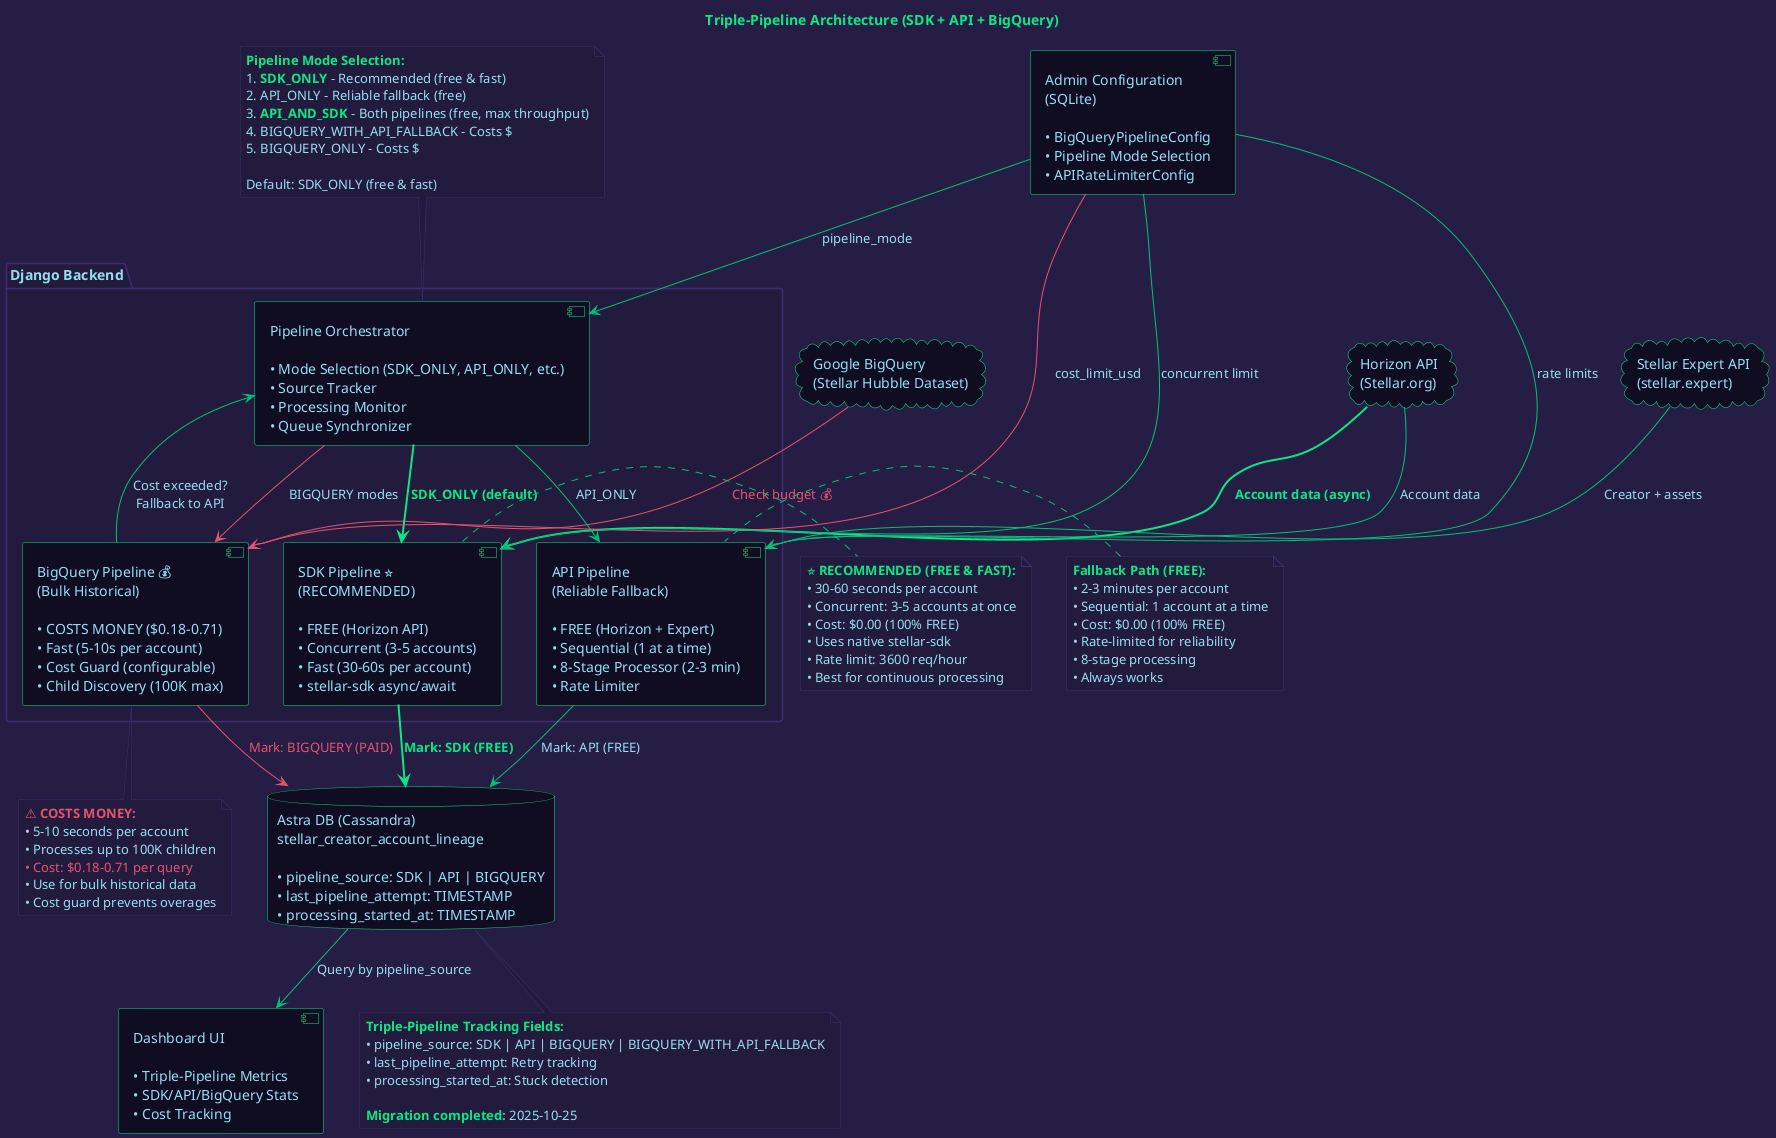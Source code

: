@startuml 09_triple_pipeline_architecture

skinparam backgroundColor #261D45
skinparam defaultFontColor #96DDF2

skinparam component {
  BackgroundColor #100D23
  BorderColor #0BE784
  FontColor #96DDF2
  ArrowColor #01C176
}

skinparam cloud {
  BackgroundColor #100D23
  BorderColor #0BE784
  FontColor #96DDF2
}

skinparam database {
  BackgroundColor #100D23
  BorderColor #0BE784
  FontColor #96DDF2
}

skinparam package {
  BackgroundColor #231B3D
  BorderColor #3f2c70
  FontColor #96DDF2
}

skinparam note {
  BackgroundColor #231B3D
  BorderColor #3f2c70
  FontColor #96DDF2
}

title <color:#0BE784>Triple-Pipeline Architecture (SDK + API + BigQuery)

' External Services
cloud "Google BigQuery\n(Stellar Hubble Dataset)" as BigQuery
cloud "Horizon API\n(Stellar.org)" as Horizon
cloud "Stellar Expert API\n(stellar.expert)" as Expert

' Django Backend Components
package "Django Backend" #231B3D {
  component "SDK Pipeline ⭐\n(RECOMMENDED)\n\n• FREE (Horizon API)\n• Concurrent (3-5 accounts)\n• Fast (30-60s per account)\n• stellar-sdk async/await" as SDKPipeline
  component "API Pipeline\n(Reliable Fallback)\n\n• FREE (Horizon + Expert)\n• Sequential (1 at a time)\n• 8-Stage Processor (2-3 min)\n• Rate Limiter" as APIPipeline
  component "BigQuery Pipeline 💰\n(Bulk Historical)\n\n• COSTS MONEY ($0.18-0.71)\n• Fast (5-10s per account)\n• Cost Guard (configurable)\n• Child Discovery (100K max)" as BQPipeline
  component "Pipeline Orchestrator\n\n• Mode Selection (SDK_ONLY, API_ONLY, etc.)\n• Source Tracker\n• Processing Monitor\n• Queue Synchronizer" as Orchestrator
}

' Database
database "Astra DB (Cassandra)\nstellar_creator_account_lineage\n\n• pipeline_source: SDK | API | BIGQUERY\n• last_pipeline_attempt: TIMESTAMP\n• processing_started_at: TIMESTAMP" as Cassandra

' Configuration
component "Admin Configuration\n(SQLite)\n\n• BigQueryPipelineConfig\n• Pipeline Mode Selection\n• APIRateLimiterConfig" as Admin

' Dashboard
component "Dashboard UI\n\n• Triple-Pipeline Metrics\n• SDK/API/BigQuery Stats\n• Cost Tracking" as Dashboard

' SDK Pipeline flow (recommended path)
Horizon -[#0BE784,bold]-> SDKPipeline : <color:#0BE784><b>Account data (async)</b>
SDKPipeline -[#0BE784,bold]-> Cassandra : <color:#0BE784><b>Mark: SDK (FREE)</b>

' API Pipeline flow (fallback path)
Horizon -[#01C176]-> APIPipeline : Account data
Expert -[#01C176]-> APIPipeline : Creator + assets
APIPipeline -[#01C176]-> Cassandra : <color:#96DDF2>Mark: API (FREE)

' BigQuery Pipeline flow (optional paid path)
BigQuery -[#E5526F]-> BQPipeline : <color:#E5526F>Check budget 💰
BQPipeline -[#E5526F]-> Cassandra : <color:#E5526F>Mark: BIGQUERY (PAID)
BQPipeline -[#01C176]-> Orchestrator : <color:#96DDF2>Cost exceeded?\n<color:#96DDF2>Fallback to API

' Orchestrator routing
Orchestrator -[#0BE784,bold]-> SDKPipeline : <color:#0BE784><b>SDK_ONLY (default)</b>
Orchestrator -[#01C176]-> APIPipeline : API_ONLY
Orchestrator -[#E5526F]-> BQPipeline : BIGQUERY modes

' Configuration flows
Admin -[#01C176]-> Orchestrator : pipeline_mode
Admin -[#E5526F]-> BQPipeline : cost_limit_usd
Admin -[#01C176]-> APIPipeline : rate limits
Admin -[#01C176]-> SDKPipeline : concurrent limit

' Dashboard display
Cassandra -[#01C176]-> Dashboard : Query by pipeline_source

' Performance annotations
note right of SDKPipeline #231B3D
  <color:#0BE784><b>⭐ RECOMMENDED (FREE & FAST):</b></color>
  <color:#96DDF2>• 30-60 seconds per account
  <color:#96DDF2>• Concurrent: 3-5 accounts at once
  <color:#96DDF2>• Cost: $0.00 (100% FREE)
  <color:#96DDF2>• Uses native stellar-sdk
  <color:#96DDF2>• Rate limit: 3600 req/hour
  <color:#96DDF2>• Best for continuous processing
end note

note left of APIPipeline #231B3D
  <color:#0BE784><b>Fallback Path (FREE):</b></color>
  <color:#96DDF2>• 2-3 minutes per account
  <color:#96DDF2>• Sequential: 1 account at a time
  <color:#96DDF2>• Cost: $0.00 (100% FREE)
  <color:#96DDF2>• Rate-limited for reliability
  <color:#96DDF2>• 8-stage processing
  <color:#96DDF2>• Always works
end note

note bottom of BQPipeline #231B3D
  <color:#E5526F><b>⚠️ COSTS MONEY:</b></color>
  <color:#96DDF2>• 5-10 seconds per account
  <color:#96DDF2>• Processes up to 100K children
  <color:#E5526F>• Cost: $0.18-0.71 per query
  <color:#96DDF2>• Use for bulk historical data
  <color:#96DDF2>• Cost guard prevents overages
end note

note bottom of Cassandra #231B3D
  <color:#0BE784><b>Triple-Pipeline Tracking Fields:</b></color>
  <color:#96DDF2>• pipeline_source: SDK | API | BIGQUERY | BIGQUERY_WITH_API_FALLBACK
  <color:#96DDF2>• last_pipeline_attempt: Retry tracking
  <color:#96DDF2>• processing_started_at: Stuck detection
  
  <color:#0BE784><b>Migration completed:</b></color> <color:#96DDF2>2025-10-25</color>
end note

note top of Orchestrator #231B3D
  <color:#0BE784><b>Pipeline Mode Selection:</b></color>
  <color:#96DDF2>1. <color:#0BE784><b>SDK_ONLY</b></color> - Recommended (free & fast)
  <color:#96DDF2>2. API_ONLY - Reliable fallback (free)
  <color:#96DDF2>3. <color:#0BE784><b>API_AND_SDK</b></color> - Both pipelines (free, max throughput)
  <color:#96DDF2>4. BIGQUERY_WITH_API_FALLBACK - Costs $
  <color:#96DDF2>5. BIGQUERY_ONLY - Costs $
  <color:#96DDF2>
  <color:#96DDF2>Default: SDK_ONLY (free & fast)
end note

@enduml
